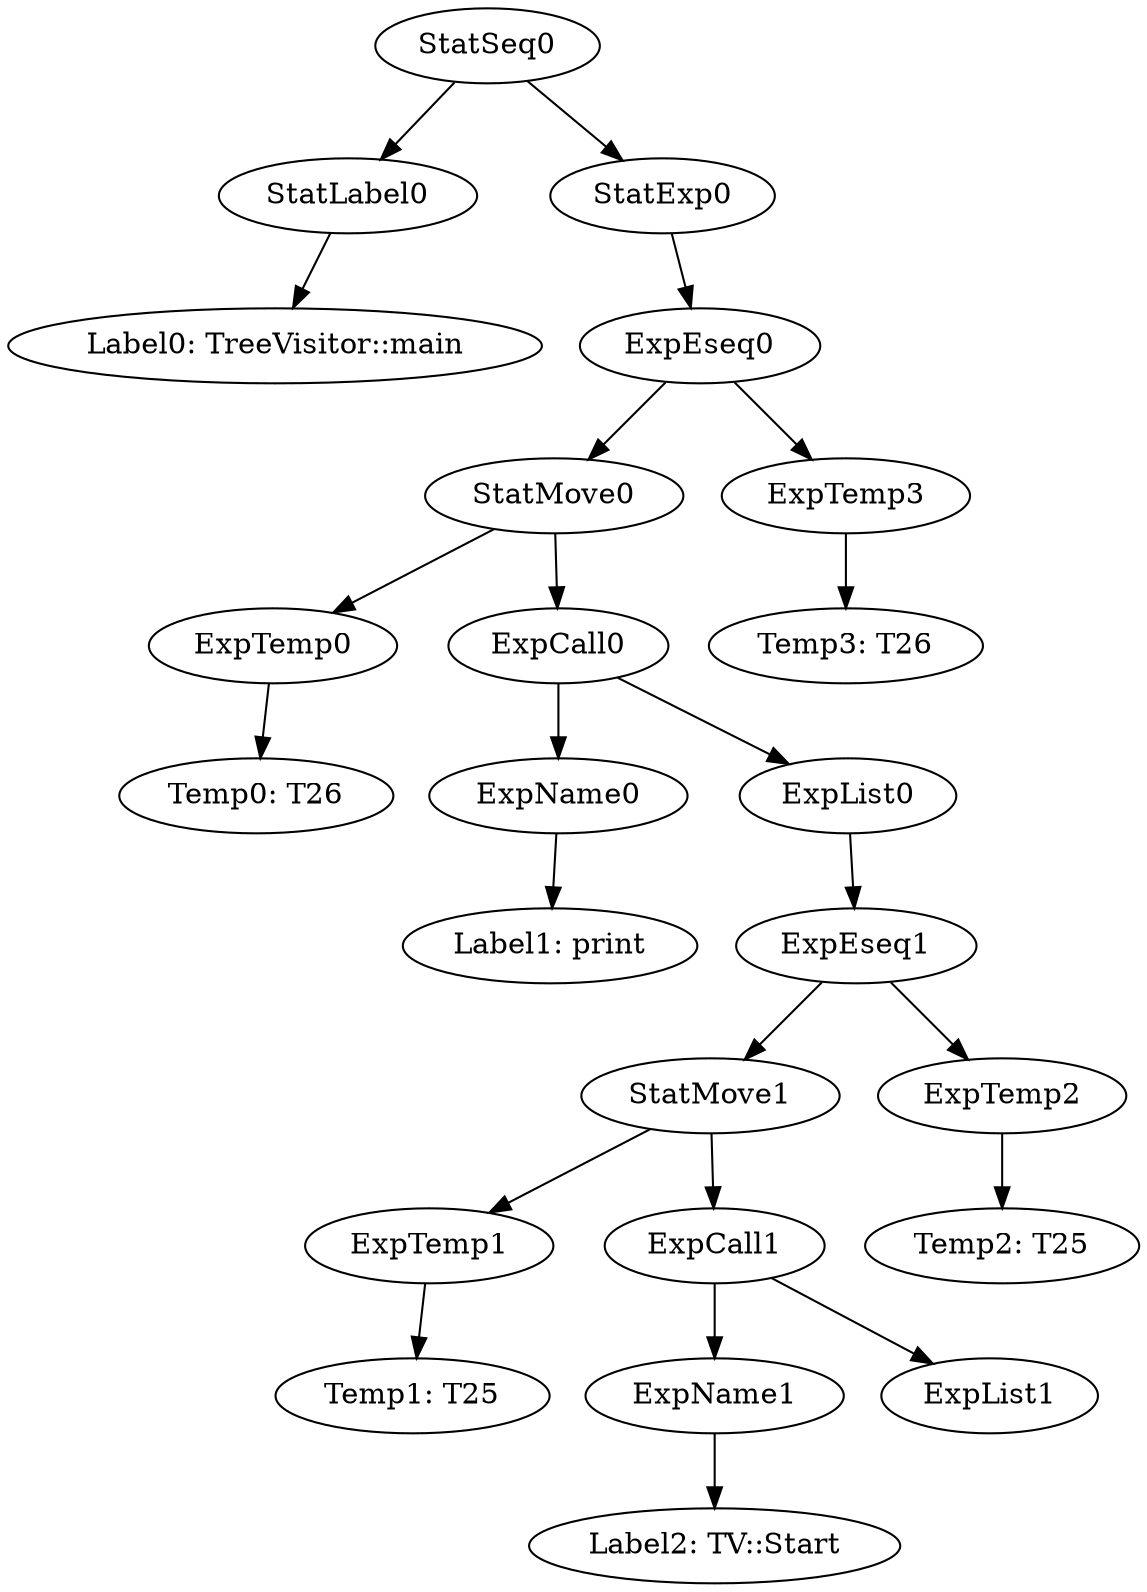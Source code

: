 digraph {
	ordering = out;
	ExpEseq0 -> StatMove0;
	ExpEseq0 -> ExpTemp3;
	ExpTemp2 -> "Temp2: T25";
	ExpEseq1 -> StatMove1;
	ExpEseq1 -> ExpTemp2;
	StatMove0 -> ExpTemp0;
	StatMove0 -> ExpCall0;
	ExpList0 -> ExpEseq1;
	ExpCall1 -> ExpName1;
	ExpCall1 -> ExpList1;
	StatExp0 -> ExpEseq0;
	ExpTemp0 -> "Temp0: T26";
	ExpTemp3 -> "Temp3: T26";
	StatSeq0 -> StatLabel0;
	StatSeq0 -> StatExp0;
	StatLabel0 -> "Label0: TreeVisitor::main";
	ExpName0 -> "Label1: print";
	ExpCall0 -> ExpName0;
	ExpCall0 -> ExpList0;
	ExpTemp1 -> "Temp1: T25";
	StatMove1 -> ExpTemp1;
	StatMove1 -> ExpCall1;
	ExpName1 -> "Label2: TV::Start";
}

